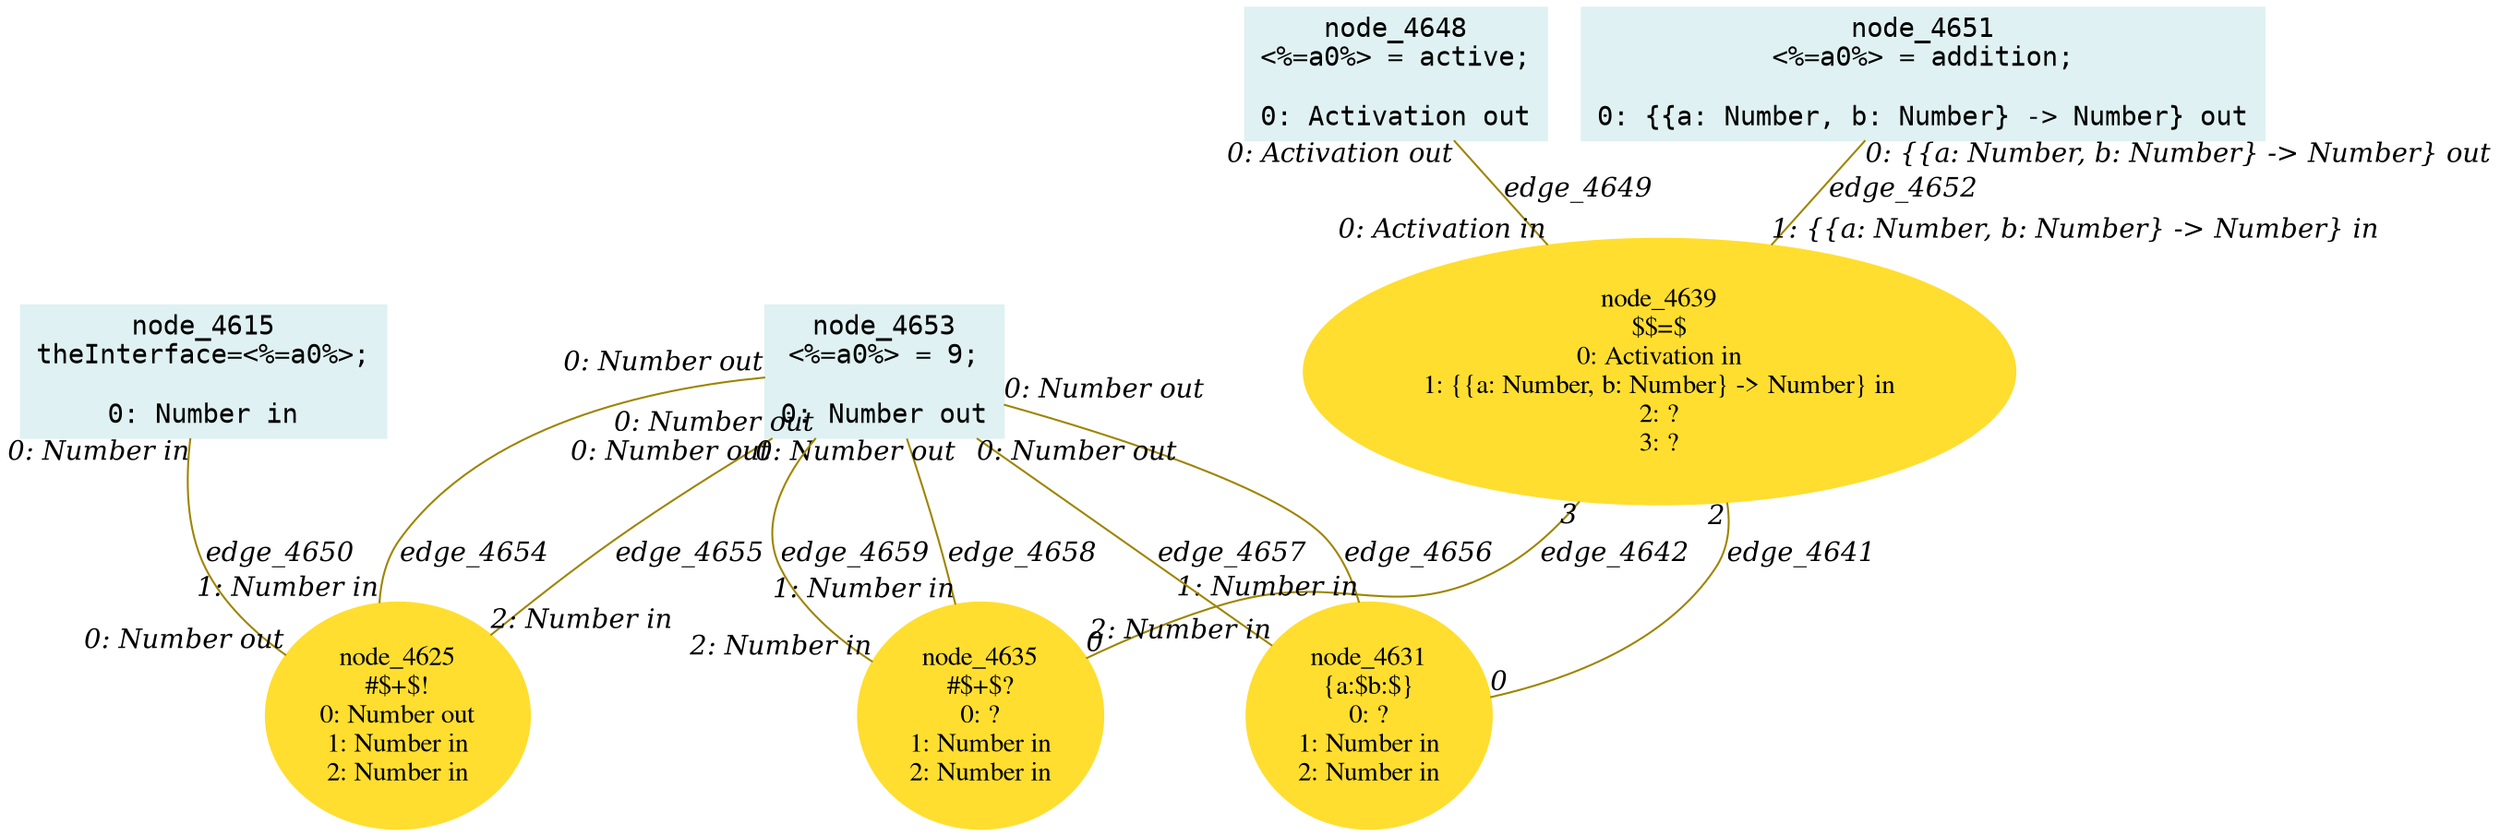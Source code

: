 digraph g{node_4615 [shape="box", style="filled", color="#dff1f2", fontname="Courier", label="node_4615
theInterface=<%=a0%>;

0: Number in" ]
node_4625 [shape="ellipse", style="filled", color="#ffde2f", fontname="Times", label="node_4625
#$+$!
0: Number out
1: Number in
2: Number in" ]
node_4631 [shape="ellipse", style="filled", color="#ffde2f", fontname="Times", label="node_4631
{a:$b:$}
0: ?
1: Number in
2: Number in" ]
node_4635 [shape="ellipse", style="filled", color="#ffde2f", fontname="Times", label="node_4635
#$+$?
0: ?
1: Number in
2: Number in" ]
node_4639 [shape="ellipse", style="filled", color="#ffde2f", fontname="Times", label="node_4639
$$=$
0: Activation in
1: {{a: Number, b: Number} -> Number} in
2: ?
3: ?" ]
node_4648 [shape="box", style="filled", color="#dff1f2", fontname="Courier", label="node_4648
<%=a0%> = active;

0: Activation out" ]
node_4651 [shape="box", style="filled", color="#dff1f2", fontname="Courier", label="node_4651
<%=a0%> = addition;

0: {{a: Number, b: Number} -> Number} out" ]
node_4653 [shape="box", style="filled", color="#dff1f2", fontname="Courier", label="node_4653
<%=a0%> = 9;

0: Number out" ]
node_4639 -> node_4631 [dir=none, arrowHead=none, fontname="Times-Italic", arrowsize=1, color="#9d8400", label="edge_4641",  headlabel="0", taillabel="2" ]
node_4639 -> node_4635 [dir=none, arrowHead=none, fontname="Times-Italic", arrowsize=1, color="#9d8400", label="edge_4642",  headlabel="0", taillabel="3" ]
node_4648 -> node_4639 [dir=none, arrowHead=none, fontname="Times-Italic", arrowsize=1, color="#9d8400", label="edge_4649",  headlabel="0: Activation in", taillabel="0: Activation out" ]
node_4615 -> node_4625 [dir=none, arrowHead=none, fontname="Times-Italic", arrowsize=1, color="#9d8400", label="edge_4650",  headlabel="0: Number out", taillabel="0: Number in" ]
node_4651 -> node_4639 [dir=none, arrowHead=none, fontname="Times-Italic", arrowsize=1, color="#9d8400", label="edge_4652",  headlabel="1: {{a: Number, b: Number} -> Number} in", taillabel="0: {{a: Number, b: Number} -> Number} out" ]
node_4653 -> node_4625 [dir=none, arrowHead=none, fontname="Times-Italic", arrowsize=1, color="#9d8400", label="edge_4654",  headlabel="1: Number in", taillabel="0: Number out" ]
node_4653 -> node_4625 [dir=none, arrowHead=none, fontname="Times-Italic", arrowsize=1, color="#9d8400", label="edge_4655",  headlabel="2: Number in", taillabel="0: Number out" ]
node_4653 -> node_4631 [dir=none, arrowHead=none, fontname="Times-Italic", arrowsize=1, color="#9d8400", label="edge_4656",  headlabel="1: Number in", taillabel="0: Number out" ]
node_4653 -> node_4631 [dir=none, arrowHead=none, fontname="Times-Italic", arrowsize=1, color="#9d8400", label="edge_4657",  headlabel="2: Number in", taillabel="0: Number out" ]
node_4653 -> node_4635 [dir=none, arrowHead=none, fontname="Times-Italic", arrowsize=1, color="#9d8400", label="edge_4658",  headlabel="1: Number in", taillabel="0: Number out" ]
node_4653 -> node_4635 [dir=none, arrowHead=none, fontname="Times-Italic", arrowsize=1, color="#9d8400", label="edge_4659",  headlabel="2: Number in", taillabel="0: Number out" ]
}